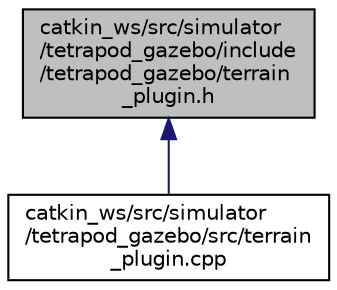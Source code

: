 digraph "catkin_ws/src/simulator/tetrapod_gazebo/include/tetrapod_gazebo/terrain_plugin.h"
{
 // LATEX_PDF_SIZE
  edge [fontname="Helvetica",fontsize="10",labelfontname="Helvetica",labelfontsize="10"];
  node [fontname="Helvetica",fontsize="10",shape=record];
  Node1 [label="catkin_ws/src/simulator\l/tetrapod_gazebo/include\l/tetrapod_gazebo/terrain\l_plugin.h",height=0.2,width=0.4,color="black", fillcolor="grey75", style="filled", fontcolor="black",tooltip=" "];
  Node1 -> Node2 [dir="back",color="midnightblue",fontsize="10",style="solid",fontname="Helvetica"];
  Node2 [label="catkin_ws/src/simulator\l/tetrapod_gazebo/src/terrain\l_plugin.cpp",height=0.2,width=0.4,color="black", fillcolor="white", style="filled",URL="$terrain__plugin_8cpp.html",tooltip=" "];
}
